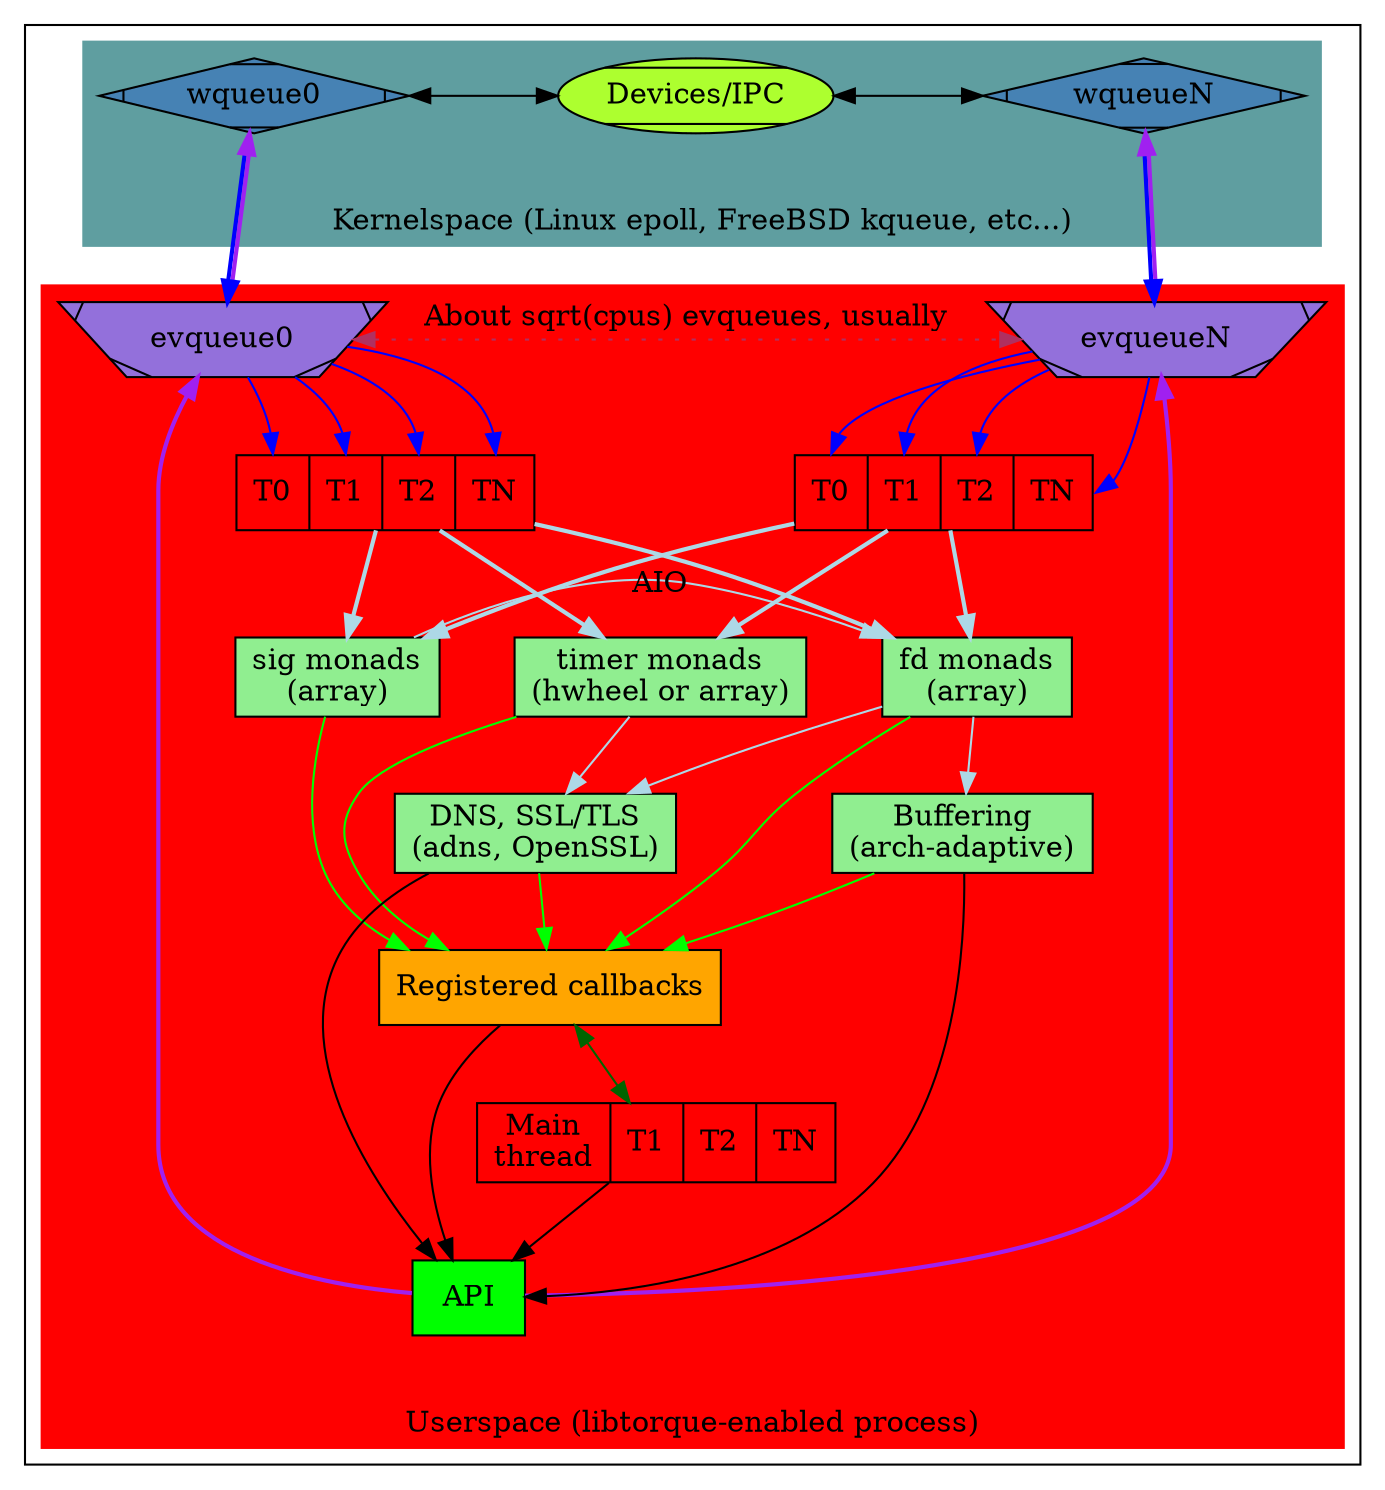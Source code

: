 digraph G {
	nodesep="0.5"
	subgraph clusterPrime {
		labelloc="b";
		compound="true"
		subgraph clusterKernel {
			label="Kernelspace (Linux epoll, FreeBSD kqueue, etc...)"
			style=filled;
			color=cadetblue;
			wqueue0 [style=filled fillcolor=steelblue shape=Mdiamond]
			wqueueN [style=filled fillcolor=steelblue shape=Mdiamond]
			wqueue0 -> nics [dir=both]
			nics [style="filled,diagonals" fillcolor=greenyellow label="Devices/IPC"]
			nics -> wqueueN [dir=both]
			{ rank=same; wqueue0 wqueueN nics }
		}
		subgraph clusterUser {
			label="Userspace (libtorque-enabled process)";
			style=filled;
			color=gold;
			evqueueN [style="diagonals,filled" fillcolor=mediumpurple shape=invtrapezium group="evq"]
			evqueue0 [style="diagonals,filled" fillcolor=mediumpurple shape=invtrapezium group="evq"]
			wqueue0 -> evqueue0 [dir=both style=bold color="blue:purple"]
			wqueueN -> evqueueN [dir=both style=bold color="blue:purple"]
			evqueue0 -> evqueueN [label="About sqrt(cpus) evqueues, usually" dir=both style=dotted color=maroon]
			API -> evqueue0 [style=bold color=purple]
			API -> evqueueN [style=bold color=purple]
			API [style=filled fillcolor=green shape=box group="evq"];
			{ rank=same; evqueue0 evqueueN }
			node [shape=record];
				thr0 [label="<t0>T0|<t1>T1|<t2>T2|<tN>TN"];
				thrN [label="<t0>T0|<t1>T1|<t2>T2|<tN>TN"];
				color=red;
			evqueue0 -> thr0:t0 [color=blue]
			evqueue0 -> thr0:t1 [color=blue]
			evqueue0 -> thr0:t2 [color=blue]
			evqueue0 -> thr0:tN [color=blue]
			evqueueN -> thrN:t0 [color=blue]
			evqueueN -> thrN:t1 [color=blue]
			evqueueN -> thrN:t2 [color=blue]
			evqueueN -> thrN:tN [color=blue]
			{ rank=same; thr0 thrN }
			thr0 -> sigtable [color=lightblue style=bold]
			thr0 -> fdtable [color=lightblue style=bold]
			thr0 -> twheel [color=lightblue style=bold]
			thrN -> sigtable [color=lightblue style=bold]
			thrN -> fdtable [color=lightblue style=bold]
			thrN -> twheel [color=lightblue style=bold]
			fdtable [style=filled fillcolor=lightgreen shape=box label="fd monads\n(array)"]
			twheel [style=filled fillcolor=lightgreen shape=box label="timer monads\n(hwheel or array)"]
			sigtable [style=filled fillcolor=lightgreen shape=box label="sig monads\n(array)"]
			sigtable -> fdtable [color=lightblue label="AIO"]
			fdtable -> buf [color=lightblue]
			fdtable -> dnsssl [color=lightblue]
			twheel -> dnsssl [color=lightblue]
			buf -> API
			{ rank=same; sigtable fdtable twheel }
			dnsssl -> API
			dnsssl [style=filled fillcolor=lightgreen shape=box label="DNS, SSL/TLS\n(adns, OpenSSL)"]
			buf [style=filled fillcolor=lightgreen shape=box label="Buffering\n(arch-adaptive)"]
			node [shape=record];
				appthr [label="<tmain>Main\nthread|<t1>T1|<t2>T2|<tN>TN"];
			cbs [style=filled fillcolor=orange shape=box label="Registered callbacks"];
			cbs -> appthr [dir=both color=darkgreen]
			sigtable -> cbs [color=green]
			fdtable -> cbs [color=green]
			twheel -> cbs [color=green]
			buf -> cbs [color=green]
			dnsssl -> cbs [color=green]
			cbs -> API;
			appthr -> API;
		}
	}
} 
